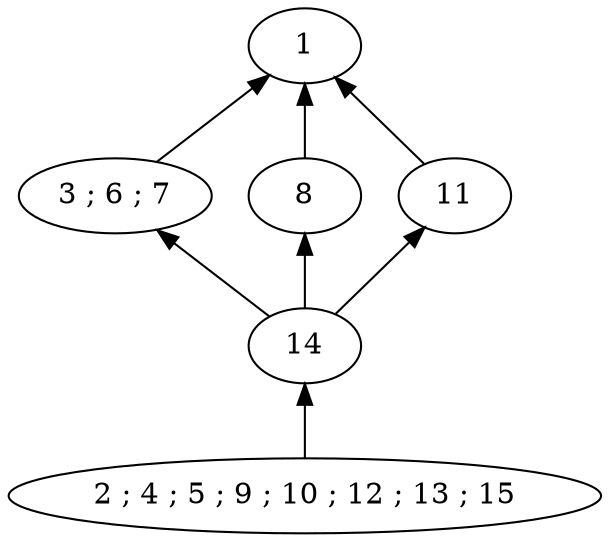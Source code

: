 strict digraph G {
	graph [bb="0,0,236.39,252"];
	node [label="\N"];
	1	 [height=0.5,
		label=1,
		pos="121.35,234",
		width=0.75];
	3	 [height=0.5,
		label="3 ; 6 ; 7",
		pos="38.347,162",
		width=1.0652];
	1 -> 3	 [dir=back,
		pos="s,104.55,219.43 96.964,212.85 84.142,201.73 68.676,188.31 56.851,178.05"];
	8	 [height=0.5,
		label=8,
		pos="121.35,162",
		width=0.75];
	1 -> 8	 [dir=back,
		pos="s,121.35,215.83 121.35,205.57 121.35,197.11 121.35,188.06 121.35,180.41"];
	11	 [height=0.5,
		label=11,
		pos="193.35,162",
		width=0.75];
	1 -> 11	 [dir=back,
		pos="s,136.62,218.73 143.93,211.41 155.06,200.29 168.18,187.17 178.1,177.25"];
	2	 [height=0.5,
		label="2 ; 4 ; 5 ; 9 ; 10 ; 12 ; 13 ; 15",
		pos="121.35,18",
		width=3.1955];
	14	 [height=0.5,
		label=14,
		pos="121.35,90",
		width=0.75];
	3 -> 14	 [dir=back,
		pos="s,56.767,146.02 64.575,139.25 77.697,127.86 93.187,114.43 104.67,104.47"];
	8 -> 14	 [dir=back,
		pos="s,121.35,143.83 121.35,133.57 121.35,125.11 121.35,116.06 121.35,108.41"];
	11 -> 14	 [dir=back,
		pos="s,178.08,146.73 170.76,139.41 159.63,128.29 146.52,115.17 136.59,105.25"];
	14 -> 2	 [dir=back,
		pos="s,121.35,71.831 121.35,61.573 121.35,53.108 121.35,44.059 121.35,36.413"];
}

